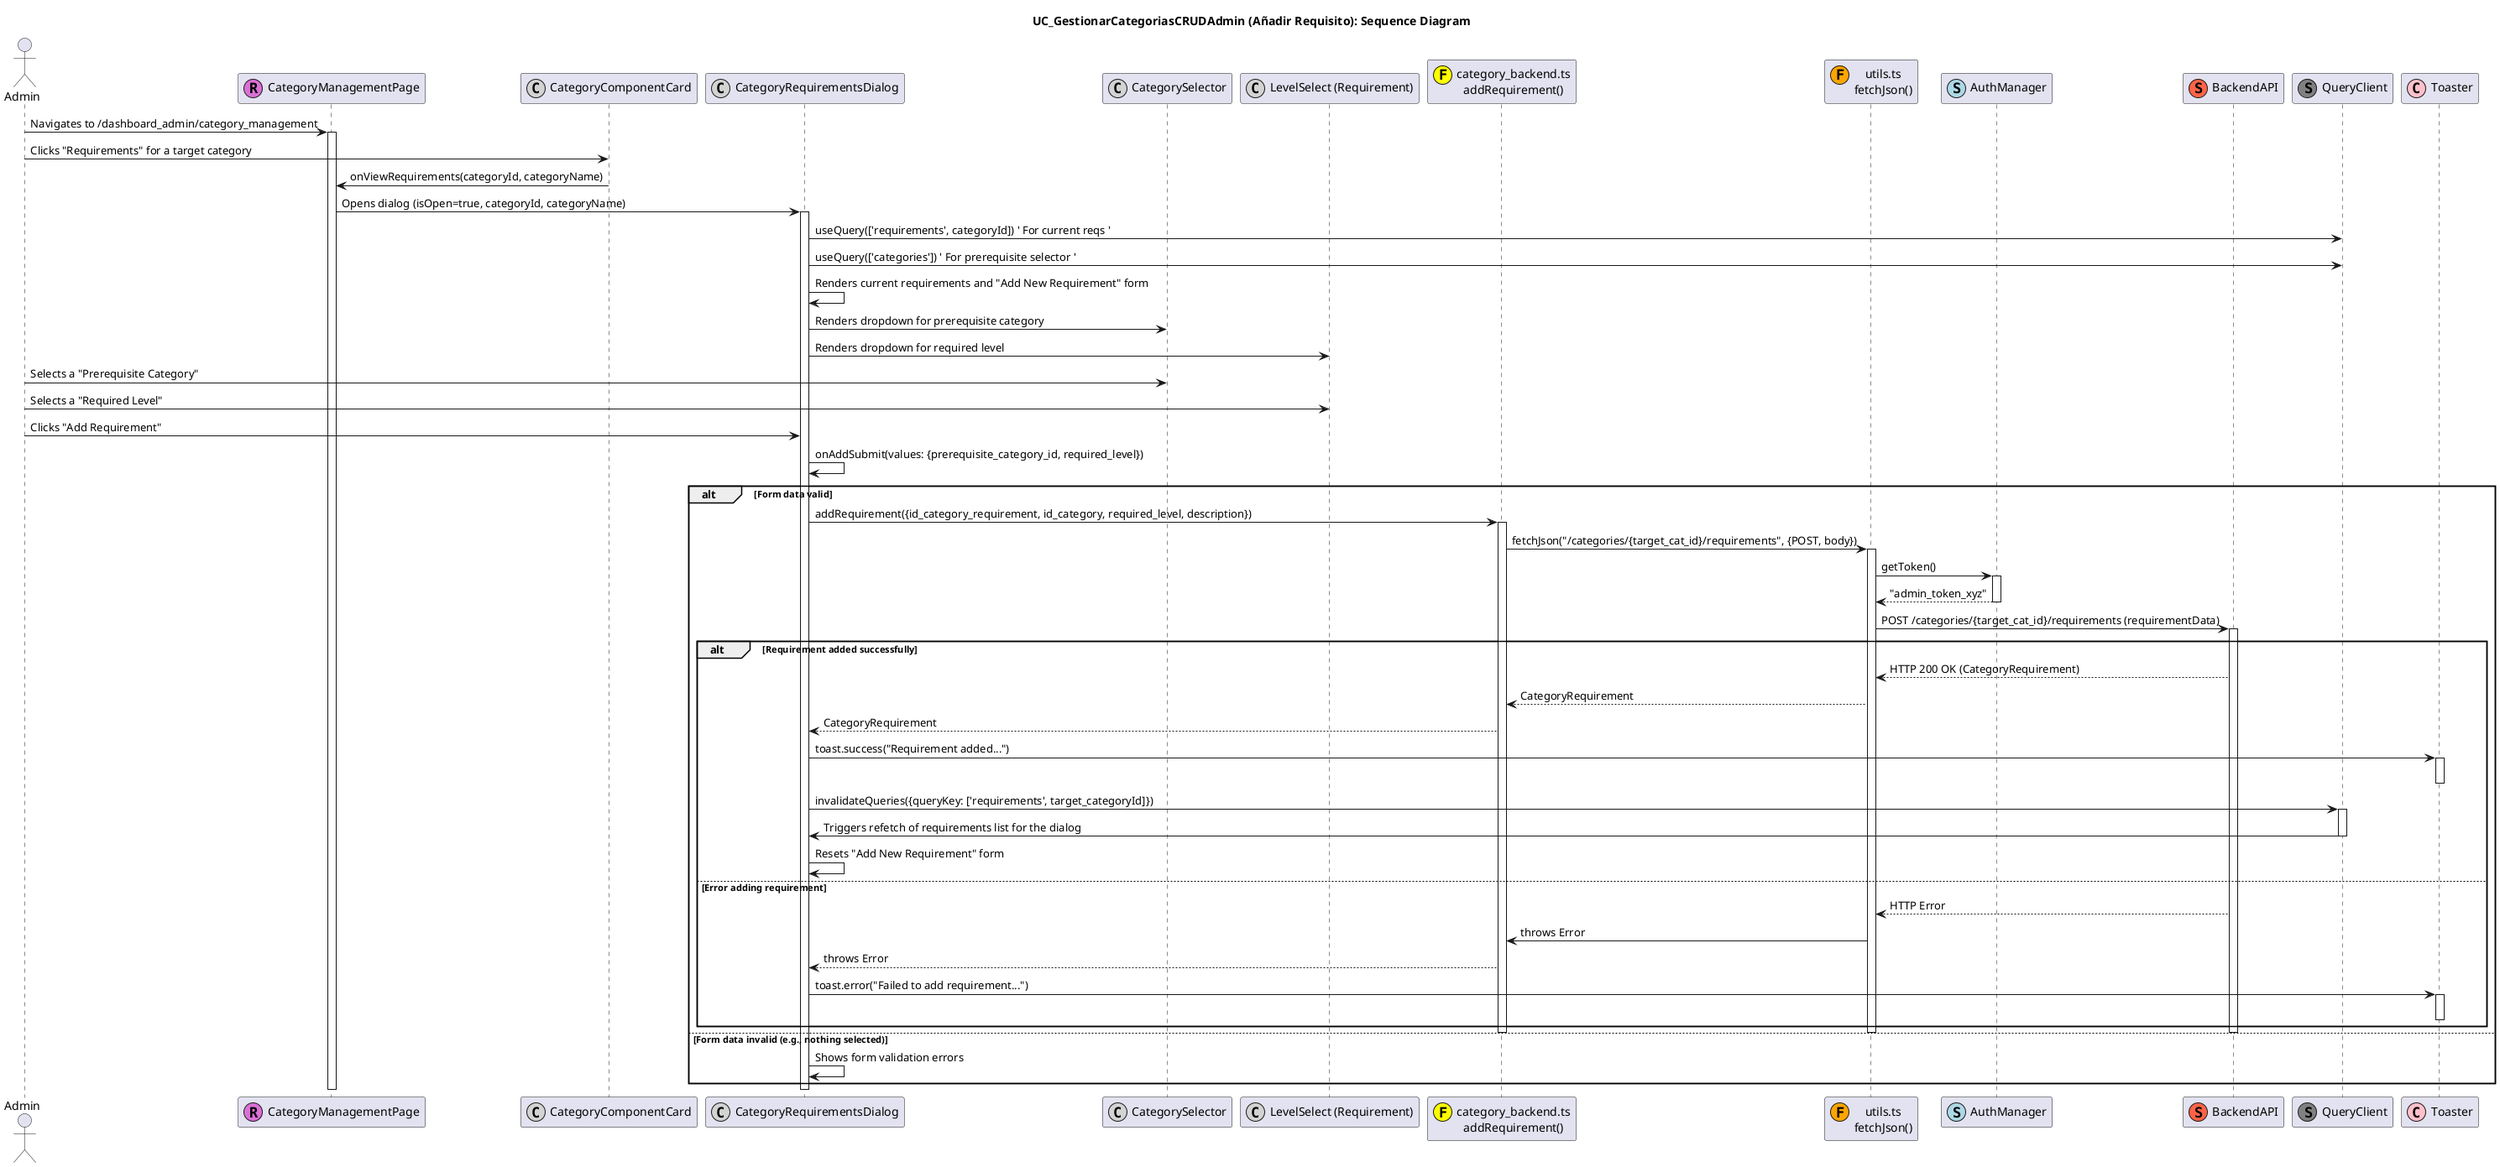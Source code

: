 @startuml
title UC_GestionarCategoriasCRUDAdmin (Añadir Requisito): Sequence Diagram

actor "Admin" as AdminUser
participant "CategoryManagementPage" as CatMgmtPage <<(R,orchid)>>
participant "CategoryComponentCard" as CatCard <<(C,lightgrey)>>
participant "CategoryRequirementsDialog" as ReqDialog <<(C,lightgrey)>>
participant "CategorySelector" as CatSelector <<(C,lightgrey)>>
participant "LevelSelect (Requirement)" as LevelSelectReq <<(C,lightgrey)>>
participant "category_backend.ts\naddRequirement()" as CategoryBackend <<(F,yellow)>>
participant "utils.ts\nfetchJson()" as FetchUtil <<(F,orange)>>
participant "AuthManager" as AuthMgr <<(S,lightblue)>>
participant "BackendAPI" as API <<(S,tomato)>>
participant "QueryClient" as QueryClient <<(S,grey)>>
participant "Toaster" as Toaster <<(C,pink)>>

AdminUser -> CatMgmtPage : Navigates to /dashboard_admin/category_management
activate CatMgmtPage
' ... Initial load of categories ... '

AdminUser -> CatCard : Clicks "Requirements" for a target category
CatCard -> CatMgmtPage : onViewRequirements(categoryId, categoryName)
CatMgmtPage -> ReqDialog : Opens dialog (isOpen=true, categoryId, categoryName)
activate ReqDialog

ReqDialog -> QueryClient : useQuery(['requirements', categoryId]) ' For current reqs '
ReqDialog -> QueryClient : useQuery(['categories']) ' For prerequisite selector '
' ... Data fetching for dialog ... '
ReqDialog -> ReqDialog : Renders current requirements and "Add New Requirement" form
ReqDialog -> CatSelector : Renders dropdown for prerequisite category
ReqDialog -> LevelSelectReq : Renders dropdown for required level

AdminUser -> CatSelector : Selects a "Prerequisite Category"
AdminUser -> LevelSelectReq : Selects a "Required Level"
AdminUser -> ReqDialog : Clicks "Add Requirement"
ReqDialog -> ReqDialog : onAddSubmit(values: {prerequisite_category_id, required_level})
alt Form data valid
  ReqDialog -> CategoryBackend : addRequirement({id_category_requirement, id_category, required_level, description})
  activate CategoryBackend
  CategoryBackend -> FetchUtil : fetchJson("/categories/{target_cat_id}/requirements", {POST, body})
  activate FetchUtil
  FetchUtil -> AuthMgr : getToken()
  activate AuthMgr
  AuthMgr --> FetchUtil : "admin_token_xyz"
  deactivate AuthMgr
  FetchUtil -> API : POST /categories/{target_cat_id}/requirements (requirementData)
  activate API
  alt Requirement added successfully
    API --> FetchUtil : HTTP 200 OK (CategoryRequirement)
    FetchUtil --> CategoryBackend : CategoryRequirement
    CategoryBackend --> ReqDialog : CategoryRequirement

    ReqDialog -> Toaster : toast.success("Requirement added...")
    activate Toaster
    deactivate Toaster

    ReqDialog -> QueryClient : invalidateQueries({queryKey: ['requirements', target_categoryId]})
    activate QueryClient
    QueryClient -> ReqDialog : Triggers refetch of requirements list for the dialog
    deactivate QueryClient
    ReqDialog -> ReqDialog : Resets "Add New Requirement" form
  else Error adding requirement
    API --> FetchUtil : HTTP Error
    FetchUtil -> CategoryBackend : throws Error
    CategoryBackend --> ReqDialog : throws Error
    ReqDialog -> Toaster : toast.error("Failed to add requirement...")
    activate Toaster
    deactivate Toaster
  end
  deactivate API
  deactivate FetchUtil
  deactivate CategoryBackend
else Form data invalid (e.g., nothing selected)
  ReqDialog -> ReqDialog : Shows form validation errors
end
deactivate ReqDialog
deactivate CatMgmtPage
@enduml